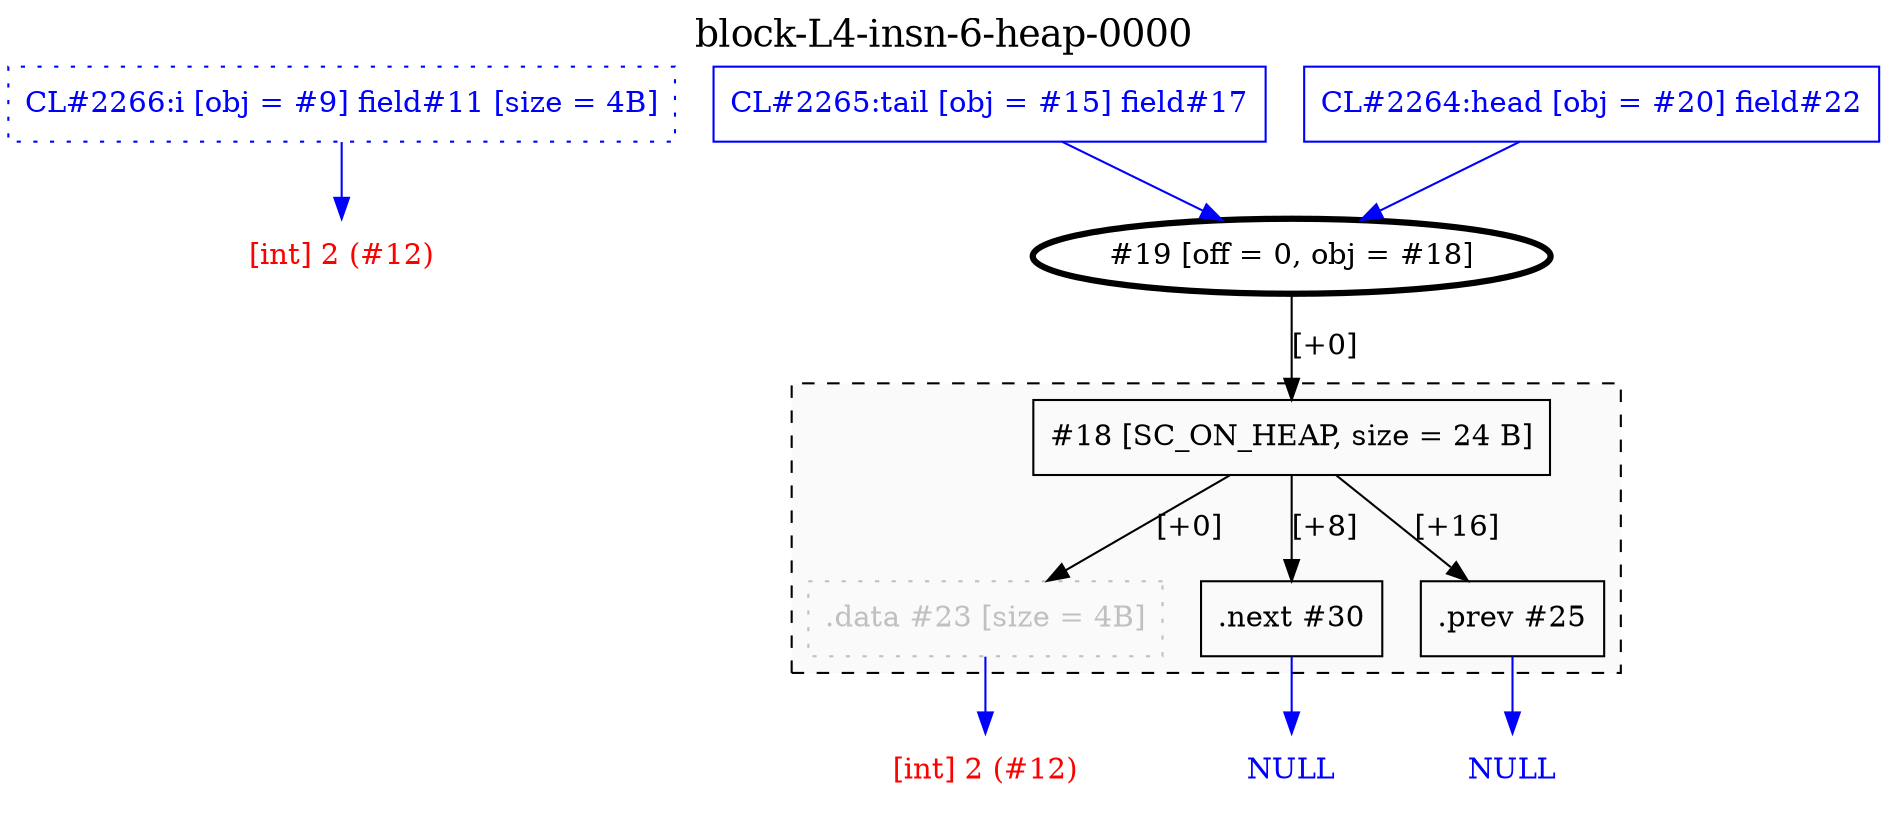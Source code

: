 digraph "block-L4-insn-6-heap-0000" {
	label=<<FONT POINT-SIZE="18">block-L4-insn-6-heap-0000</FONT>>;
	clusterrank=local;
	labelloc=t;
	"9" [shape=box, color=blue, fontcolor=blue, style=dotted, label="CL#2266:i [obj = #9] field#11 [size = 4B]"];
	"15" [shape=box, color=blue, fontcolor=blue, label="CL#2265:tail [obj = #15] field#17"];
subgraph "cluster1" {
	rank=same;
	label="";
	color=black;
	fontcolor=black;
	bgcolor=gray98;
	style=dashed;
	penwidth=1.0;
	"18" [shape=box, color=black, fontcolor=black, label="#18 [SC_ON_HEAP, size = 24 B]"];
	"23" [shape=box, color=gray, fontcolor=gray, style=dotted, label=".data #23 [size = 4B]"];
	"18" -> "23" [color=black, fontcolor=black, label="[+0]"];
	"30" [shape=box, color=black, fontcolor=black, label=".next #30"];
	"18" -> "30" [color=black, fontcolor=black, label="[+8]"];
	"25" [shape=box, color=black, fontcolor=black, label=".prev #25"];
	"18" -> "25" [color=black, fontcolor=black, label="[+16]"];
}
	"20" [shape=box, color=blue, fontcolor=blue, label="CL#2264:head [obj = #20] field#22"];
	"19" [shape=ellipse, penwidth=3, fontcolor=black, label="#19 [off = 0, obj = #18]"];
	"19" -> "18" [color=black, fontcolor=black, label="[+0]"];
	"lonely2" [shape=plaintext, fontcolor=red, label="[int] 2 (#12)"];
	"9" -> "lonely2" [color=blue, fontcolor=blue];
	"15" -> "19" [color=blue, fontcolor=blue];
	"lonely3" [shape=plaintext, fontcolor=red, label="[int] 2 (#12)"];
	"23" -> "lonely3" [color=blue, fontcolor=blue];
	"lonely4" [shape=plaintext, fontcolor=blue, label="NULL"];
	"30" -> "lonely4" [color=blue, fontcolor=blue];
	"lonely5" [shape=plaintext, fontcolor=blue, label="NULL"];
	"25" -> "lonely5" [color=blue, fontcolor=blue];
	"20" -> "19" [color=blue, fontcolor=blue];
}
